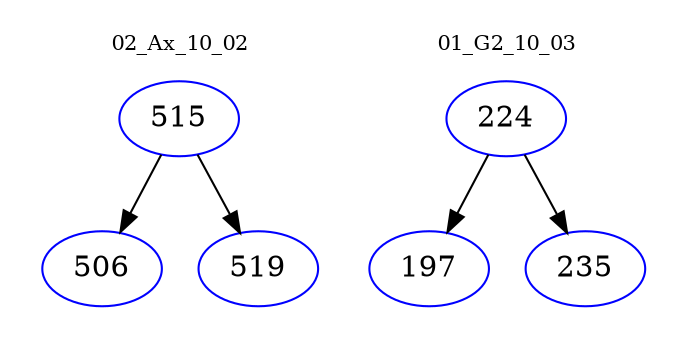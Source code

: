digraph{
subgraph cluster_0 {
color = white
label = "02_Ax_10_02";
fontsize=10;
T0_515 [label="515", color="blue"]
T0_515 -> T0_506 [color="black"]
T0_506 [label="506", color="blue"]
T0_515 -> T0_519 [color="black"]
T0_519 [label="519", color="blue"]
}
subgraph cluster_1 {
color = white
label = "01_G2_10_03";
fontsize=10;
T1_224 [label="224", color="blue"]
T1_224 -> T1_197 [color="black"]
T1_197 [label="197", color="blue"]
T1_224 -> T1_235 [color="black"]
T1_235 [label="235", color="blue"]
}
}
